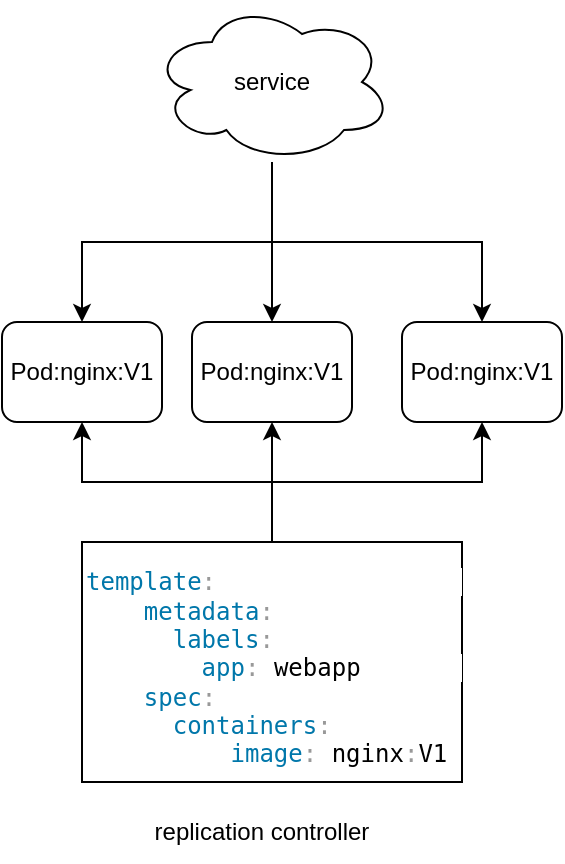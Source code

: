 <mxfile version="27.0.5">
  <diagram name="第 1 页" id="XlZd7ssXqbaH0jovwOkl">
    <mxGraphModel dx="1018" dy="655" grid="1" gridSize="10" guides="1" tooltips="1" connect="1" arrows="1" fold="1" page="1" pageScale="1" pageWidth="827" pageHeight="1169" math="0" shadow="0">
      <root>
        <mxCell id="0" />
        <mxCell id="1" parent="0" />
        <mxCell id="IaCY0-YW9xG4fJuwoxT6-8" style="edgeStyle=orthogonalEdgeStyle;rounded=0;orthogonalLoop=1;jettySize=auto;html=1;entryX=0.5;entryY=1;entryDx=0;entryDy=0;" edge="1" parent="1" source="IaCY0-YW9xG4fJuwoxT6-1" target="IaCY0-YW9xG4fJuwoxT6-5">
          <mxGeometry relative="1" as="geometry" />
        </mxCell>
        <mxCell id="IaCY0-YW9xG4fJuwoxT6-10" style="edgeStyle=orthogonalEdgeStyle;rounded=0;orthogonalLoop=1;jettySize=auto;html=1;entryX=0.5;entryY=1;entryDx=0;entryDy=0;" edge="1" parent="1" source="IaCY0-YW9xG4fJuwoxT6-1" target="IaCY0-YW9xG4fJuwoxT6-6">
          <mxGeometry relative="1" as="geometry" />
        </mxCell>
        <mxCell id="IaCY0-YW9xG4fJuwoxT6-11" style="edgeStyle=orthogonalEdgeStyle;rounded=0;orthogonalLoop=1;jettySize=auto;html=1;entryX=0.5;entryY=1;entryDx=0;entryDy=0;" edge="1" parent="1" source="IaCY0-YW9xG4fJuwoxT6-1" target="IaCY0-YW9xG4fJuwoxT6-7">
          <mxGeometry relative="1" as="geometry" />
        </mxCell>
        <mxCell id="IaCY0-YW9xG4fJuwoxT6-1" value="" style="rounded=0;whiteSpace=wrap;html=1;" vertex="1" parent="1">
          <mxGeometry x="90" y="400" width="190" height="120" as="geometry" />
        </mxCell>
        <mxCell id="IaCY0-YW9xG4fJuwoxT6-2" value="replication controller" style="text;html=1;align=center;verticalAlign=middle;whiteSpace=wrap;rounded=0;" vertex="1" parent="1">
          <mxGeometry x="120" y="530" width="120" height="30" as="geometry" />
        </mxCell>
        <mxCell id="IaCY0-YW9xG4fJuwoxT6-3" value="&lt;font style=&quot;background-color: light-dark(#ffffff, var(--ge-dark-color, #121212));&quot;&gt;&lt;span style=&quot;box-sizing: border-box; text-wrap-style: initial; word-break: break-word; font-family: Consolas, Monaco, &amp;quot;Andale Mono&amp;quot;, &amp;quot;Ubuntu Mono&amp;quot;, monospace; white-space-collapse: preserve;&quot;&gt;&lt;span style=&quot;box-sizing: border-box; text-wrap-style: initial; word-break: break-word; color: rgb(0, 119, 170);&quot; class=&quot;token key&quot;&gt;template&lt;/span&gt;&lt;span style=&quot;box-sizing: border-box; text-wrap-style: initial; word-break: break-word; color: rgb(153, 153, 153);&quot; class=&quot;token&quot;&gt;:&lt;/span&gt;&lt;span style=&quot;box-sizing: border-box; text-wrap-style: initial; word-break: break-word;&quot;&gt;                 &lt;/span&gt;&lt;span style=&quot;box-sizing: border-box; text-wrap-style: initial; word-break: break-word;&quot;&gt;&lt;br&gt;&lt;/span&gt;&lt;/span&gt;&lt;span style=&quot;box-sizing: border-box; text-wrap-style: initial; word-break: break-word; font-family: Consolas, Monaco, &amp;quot;Andale Mono&amp;quot;, &amp;quot;Ubuntu Mono&amp;quot;, monospace; white-space-collapse: preserve;&quot;&gt;&lt;span style=&quot;box-sizing: border-box; text-wrap-style: initial; word-break: break-word;&quot;&gt;    &lt;/span&gt;&lt;span style=&quot;box-sizing: border-box; text-wrap-style: initial; word-break: break-word; color: rgb(0, 119, 170);&quot; class=&quot;token key&quot;&gt;metadata&lt;/span&gt;&lt;span style=&quot;box-sizing: border-box; text-wrap-style: initial; word-break: break-word; color: rgb(153, 153, 153);&quot; class=&quot;token&quot;&gt;:&lt;/span&gt;&lt;span style=&quot;box-sizing: border-box; text-wrap-style: initial; word-break: break-word;&quot;&gt;&lt;br&gt;&lt;/span&gt;&lt;/span&gt;&lt;span style=&quot;box-sizing: border-box; text-wrap-style: initial; word-break: break-word; font-family: Consolas, Monaco, &amp;quot;Andale Mono&amp;quot;, &amp;quot;Ubuntu Mono&amp;quot;, monospace; white-space-collapse: preserve;&quot;&gt;&lt;span style=&quot;box-sizing: border-box; text-wrap-style: initial; word-break: break-word;&quot;&gt;      &lt;/span&gt;&lt;span style=&quot;box-sizing: border-box; text-wrap-style: initial; word-break: break-word; color: rgb(0, 119, 170);&quot; data-spm-anchor-id=&quot;60902afd.2ef5001f.0.i4.655a3d33Okxrpd&quot; class=&quot;token key&quot;&gt;labels&lt;/span&gt;&lt;span style=&quot;box-sizing: border-box; text-wrap-style: initial; word-break: break-word; color: rgb(153, 153, 153);&quot; class=&quot;token&quot;&gt;:&lt;/span&gt;&lt;span style=&quot;box-sizing: border-box; text-wrap-style: initial; word-break: break-word;&quot;&gt;&lt;br&gt;&lt;/span&gt;&lt;/span&gt;&lt;span style=&quot;box-sizing: border-box; text-wrap-style: initial; word-break: break-word; font-family: Consolas, Monaco, &amp;quot;Andale Mono&amp;quot;, &amp;quot;Ubuntu Mono&amp;quot;, monospace; white-space-collapse: preserve;&quot;&gt;&lt;span style=&quot;box-sizing: border-box; text-wrap-style: initial; word-break: break-word;&quot;&gt;        &lt;/span&gt;&lt;span style=&quot;box-sizing: border-box; text-wrap-style: initial; word-break: break-word; color: rgb(0, 119, 170);&quot; class=&quot;token key&quot;&gt;app&lt;/span&gt;&lt;span style=&quot;box-sizing: border-box; text-wrap-style: initial; word-break: break-word; color: rgb(153, 153, 153);&quot; class=&quot;token&quot;&gt;:&lt;/span&gt;&lt;span style=&quot;box-sizing: border-box; text-wrap-style: initial; word-break: break-word;&quot;&gt; webapp       &lt;/span&gt;&lt;span style=&quot;box-sizing: border-box; text-wrap-style: initial; word-break: break-word;&quot;&gt;&lt;br&gt;&lt;/span&gt;&lt;/span&gt;&lt;span style=&quot;box-sizing: border-box; text-wrap-style: initial; word-break: break-word; font-family: Consolas, Monaco, &amp;quot;Andale Mono&amp;quot;, &amp;quot;Ubuntu Mono&amp;quot;, monospace; white-space-collapse: preserve;&quot;&gt;&lt;span style=&quot;box-sizing: border-box; text-wrap-style: initial; word-break: break-word;&quot;&gt;    &lt;/span&gt;&lt;span style=&quot;box-sizing: border-box; text-wrap-style: initial; word-break: break-word; color: rgb(0, 119, 170);&quot; class=&quot;token key&quot;&gt;spec&lt;/span&gt;&lt;span style=&quot;box-sizing: border-box; text-wrap-style: initial; word-break: break-word; color: rgb(153, 153, 153);&quot; class=&quot;token&quot;&gt;:&lt;/span&gt;&lt;span style=&quot;box-sizing: border-box; text-wrap-style: initial; word-break: break-word;&quot;&gt;&lt;br&gt;&lt;/span&gt;&lt;/span&gt;&lt;span style=&quot;box-sizing: border-box; text-wrap-style: initial; word-break: break-word; font-family: Consolas, Monaco, &amp;quot;Andale Mono&amp;quot;, &amp;quot;Ubuntu Mono&amp;quot;, monospace; white-space-collapse: preserve;&quot;&gt;&lt;span style=&quot;box-sizing: border-box; text-wrap-style: initial; word-break: break-word;&quot;&gt;      &lt;/span&gt;&lt;span style=&quot;box-sizing: border-box; text-wrap-style: initial; word-break: break-word; color: rgb(0, 119, 170);&quot; class=&quot;token key&quot;&gt;containers&lt;/span&gt;&lt;span style=&quot;box-sizing: border-box; text-wrap-style: initial; word-break: break-word; color: rgb(153, 153, 153);&quot; class=&quot;token&quot;&gt;:&lt;/span&gt;&lt;/span&gt;&lt;span style=&quot;box-sizing: border-box; text-wrap-style: initial; word-break: break-word; font-family: Consolas, Monaco, &amp;quot;Andale Mono&amp;quot;, &amp;quot;Ubuntu Mono&amp;quot;, monospace; white-space-collapse: preserve;&quot;&gt;&lt;span style=&quot;box-sizing: border-box; text-wrap-style: initial; word-break: break-word;&quot;&gt;&lt;br&gt;&lt;div style=&quot;&quot;&gt;&lt;span style=&quot;color: light-dark(rgb(0, 0, 0), rgb(255, 255, 255)); box-sizing: border-box; text-wrap-style: initial; word-break: break-word;&quot;&gt;          &lt;/span&gt;&lt;span style=&quot;box-sizing: border-box; text-wrap-style: initial; word-break: break-word; color: rgb(0, 119, 170);&quot; class=&quot;token key&quot;&gt;image&lt;/span&gt;&lt;span style=&quot;box-sizing: border-box; text-wrap-style: initial; word-break: break-word; color: rgb(153, 153, 153);&quot; class=&quot;token&quot;&gt;:&lt;/span&gt;&lt;span style=&quot;color: light-dark(rgb(0, 0, 0), rgb(255, 255, 255)); box-sizing: border-box; text-wrap-style: initial; word-break: break-word;&quot;&gt; nginx&lt;/span&gt;&lt;span style=&quot;box-sizing: border-box; text-wrap-style: initial; word-break: break-word; color: rgb(153, 153, 153);&quot; class=&quot;token&quot;&gt;:&lt;/span&gt;&lt;span style=&quot;color: light-dark(rgb(0, 0, 0), rgb(255, 255, 255)); box-sizing: border-box; text-wrap-style: initial; word-break: break-word;&quot;&gt;V1&lt;/span&gt;&lt;/div&gt;&lt;/span&gt;&lt;/span&gt;&lt;/font&gt;" style="text;html=1;align=left;verticalAlign=middle;whiteSpace=wrap;rounded=0;" vertex="1" parent="1">
          <mxGeometry x="90" y="405" width="190" height="115" as="geometry" />
        </mxCell>
        <mxCell id="IaCY0-YW9xG4fJuwoxT6-5" value="Pod:nginx:V1" style="rounded=1;whiteSpace=wrap;html=1;" vertex="1" parent="1">
          <mxGeometry x="50" y="290" width="80" height="50" as="geometry" />
        </mxCell>
        <mxCell id="IaCY0-YW9xG4fJuwoxT6-6" value="Pod:nginx:V1" style="rounded=1;whiteSpace=wrap;html=1;" vertex="1" parent="1">
          <mxGeometry x="145" y="290" width="80" height="50" as="geometry" />
        </mxCell>
        <mxCell id="IaCY0-YW9xG4fJuwoxT6-7" value="Pod:nginx:V1" style="rounded=1;whiteSpace=wrap;html=1;" vertex="1" parent="1">
          <mxGeometry x="250" y="290" width="80" height="50" as="geometry" />
        </mxCell>
        <mxCell id="IaCY0-YW9xG4fJuwoxT6-13" style="edgeStyle=orthogonalEdgeStyle;rounded=0;orthogonalLoop=1;jettySize=auto;html=1;entryX=0.5;entryY=0;entryDx=0;entryDy=0;" edge="1" parent="1" source="IaCY0-YW9xG4fJuwoxT6-12" target="IaCY0-YW9xG4fJuwoxT6-5">
          <mxGeometry relative="1" as="geometry" />
        </mxCell>
        <mxCell id="IaCY0-YW9xG4fJuwoxT6-14" style="edgeStyle=orthogonalEdgeStyle;rounded=0;orthogonalLoop=1;jettySize=auto;html=1;entryX=0.5;entryY=0;entryDx=0;entryDy=0;" edge="1" parent="1" source="IaCY0-YW9xG4fJuwoxT6-12" target="IaCY0-YW9xG4fJuwoxT6-6">
          <mxGeometry relative="1" as="geometry" />
        </mxCell>
        <mxCell id="IaCY0-YW9xG4fJuwoxT6-15" style="edgeStyle=orthogonalEdgeStyle;rounded=0;orthogonalLoop=1;jettySize=auto;html=1;" edge="1" parent="1" source="IaCY0-YW9xG4fJuwoxT6-12" target="IaCY0-YW9xG4fJuwoxT6-7">
          <mxGeometry relative="1" as="geometry">
            <Array as="points">
              <mxPoint x="185" y="250" />
              <mxPoint x="290" y="250" />
            </Array>
          </mxGeometry>
        </mxCell>
        <mxCell id="IaCY0-YW9xG4fJuwoxT6-12" value="service" style="ellipse;shape=cloud;whiteSpace=wrap;html=1;" vertex="1" parent="1">
          <mxGeometry x="125" y="130" width="120" height="80" as="geometry" />
        </mxCell>
      </root>
    </mxGraphModel>
  </diagram>
</mxfile>
